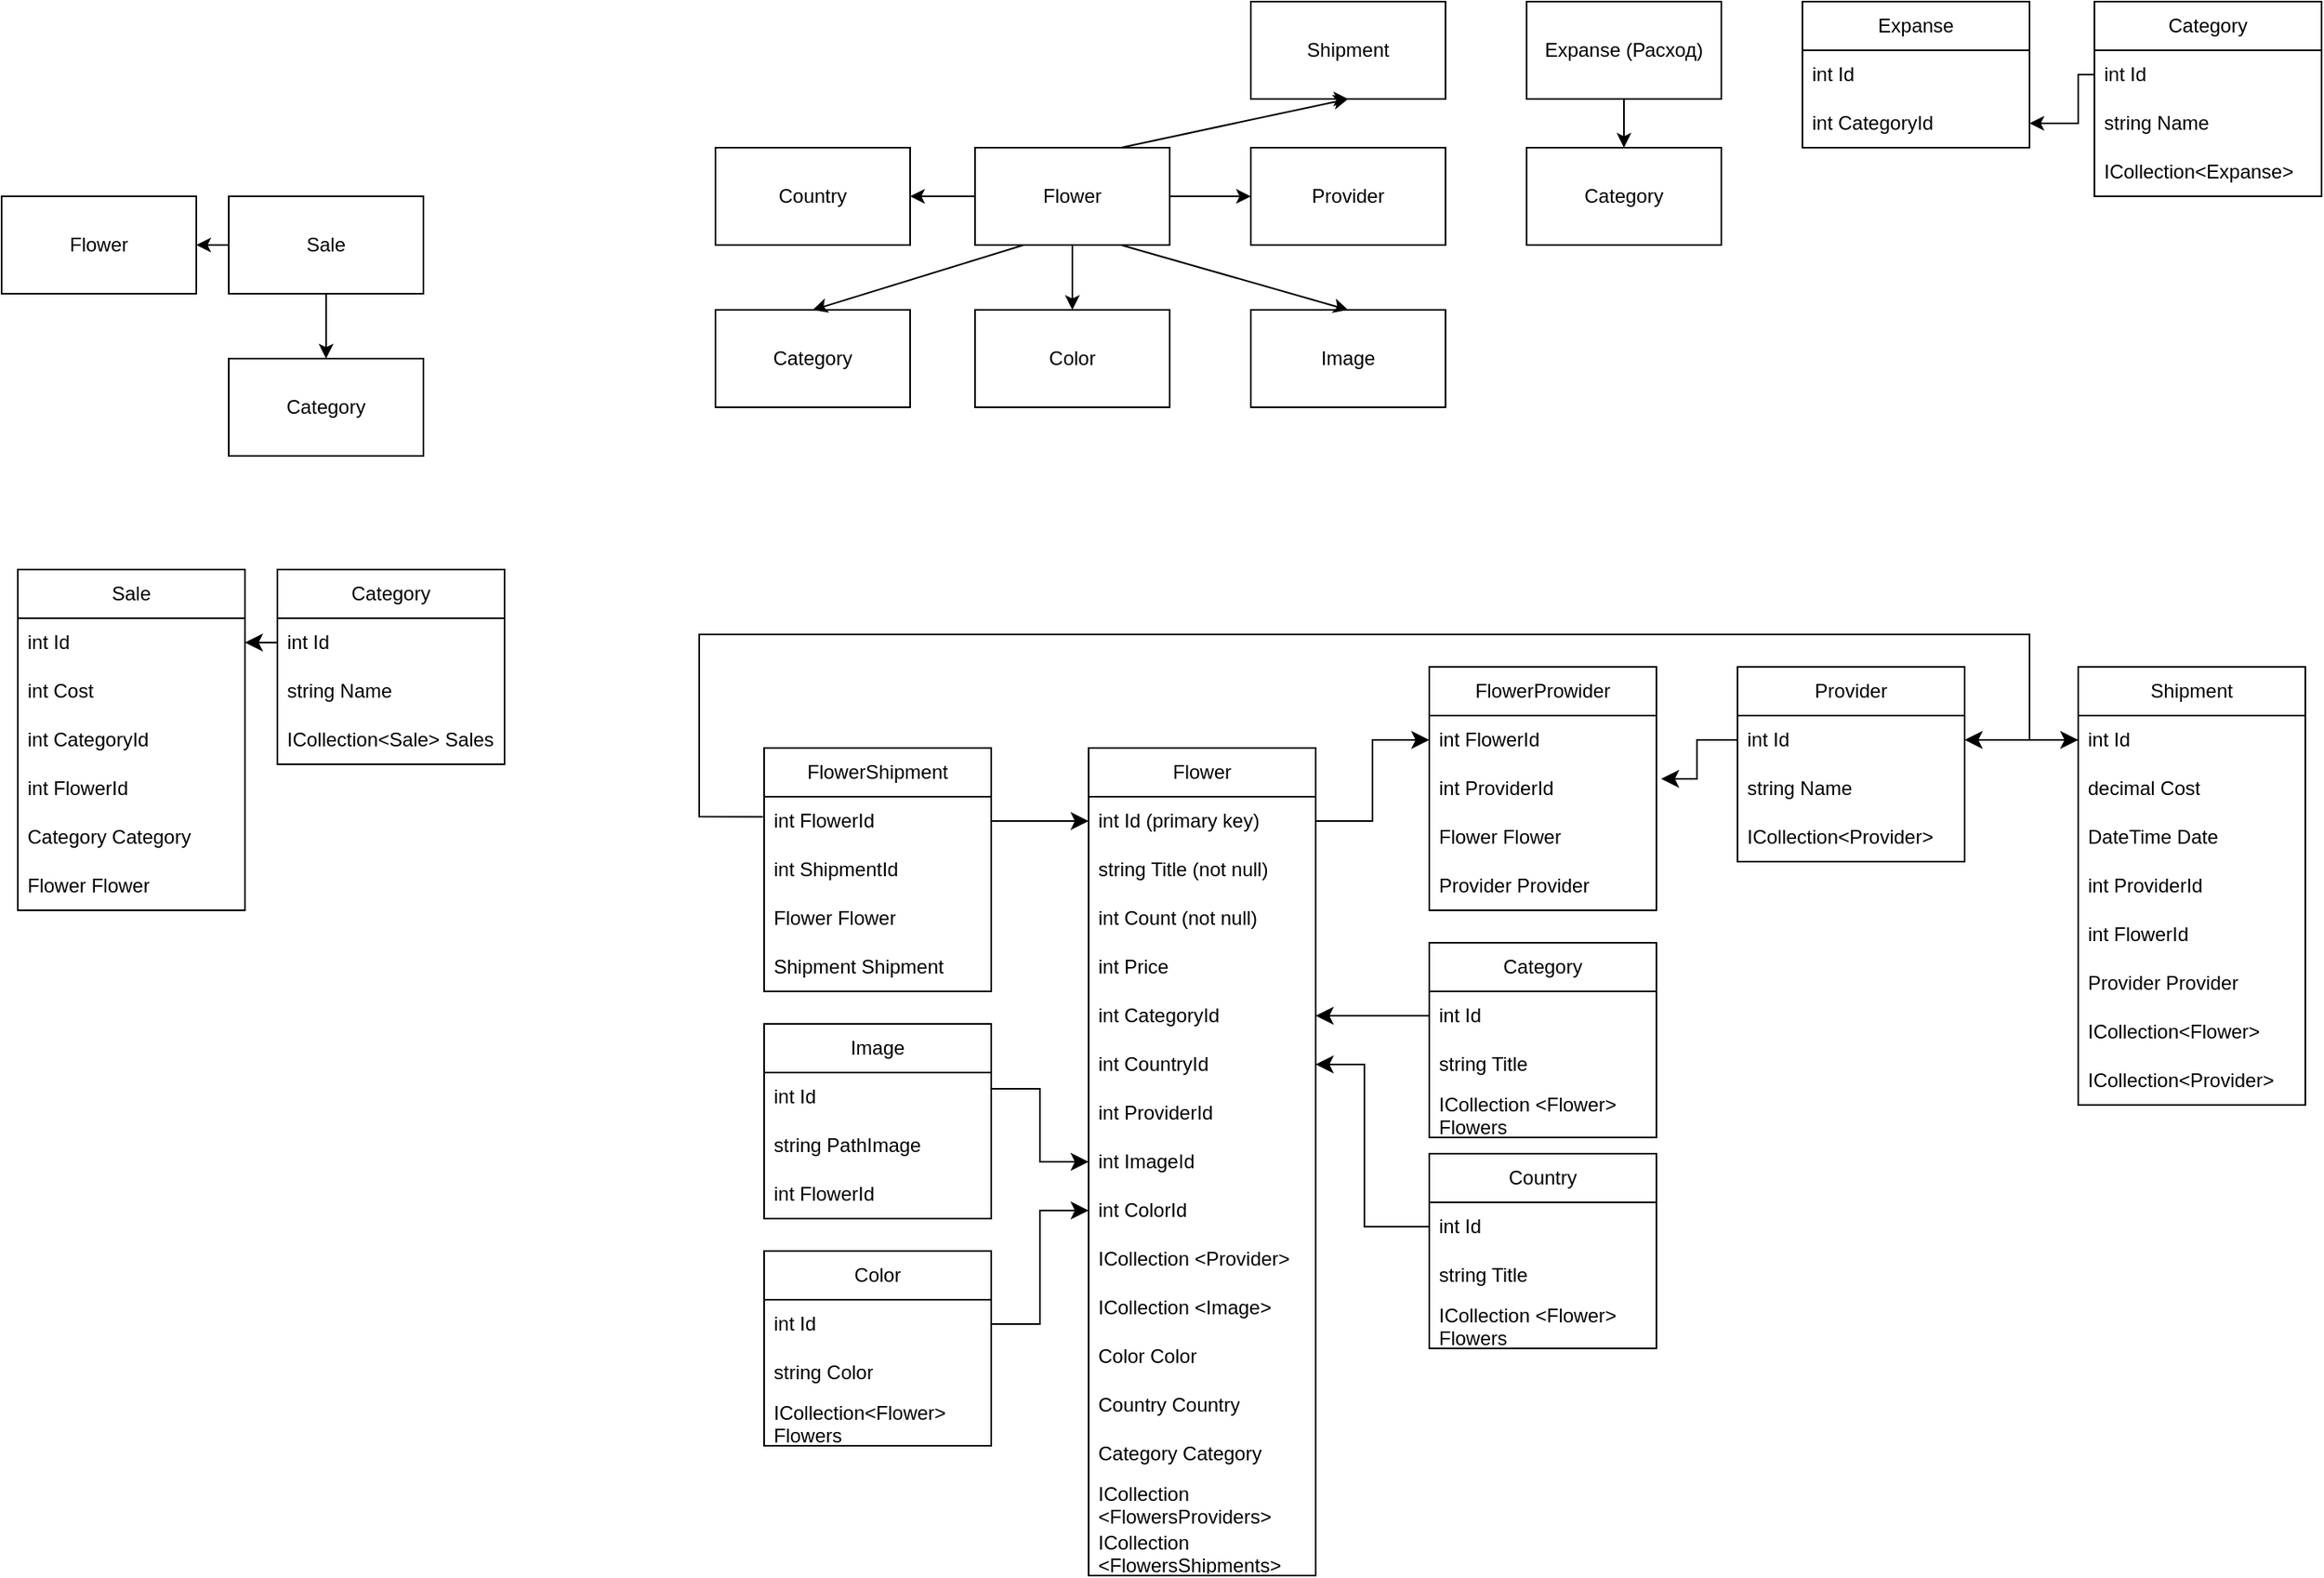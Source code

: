 <mxfile version="22.0.0" type="device">
  <diagram name="Страница — 1" id="RRKHZHdwDWDoAx0OKb5y">
    <mxGraphModel dx="3341" dy="2061" grid="1" gridSize="10" guides="1" tooltips="1" connect="1" arrows="1" fold="1" page="1" pageScale="1" pageWidth="827" pageHeight="1169" math="0" shadow="0">
      <root>
        <mxCell id="0" />
        <mxCell id="1" parent="0" />
        <mxCell id="i7epDrXuCTvLyrFS7Glc-1" value="Flower" style="rounded=0;whiteSpace=wrap;html=1;" parent="1" vertex="1">
          <mxGeometry x="-460" y="-130" width="120" height="60" as="geometry" />
        </mxCell>
        <mxCell id="i7epDrXuCTvLyrFS7Glc-2" value="Category" style="rounded=0;whiteSpace=wrap;html=1;" parent="1" vertex="1">
          <mxGeometry x="-620" y="-30" width="120" height="60" as="geometry" />
        </mxCell>
        <mxCell id="i7epDrXuCTvLyrFS7Glc-3" value="" style="endArrow=classic;html=1;rounded=0;exitX=0.25;exitY=1;exitDx=0;exitDy=0;entryX=0.5;entryY=0;entryDx=0;entryDy=0;" parent="1" source="i7epDrXuCTvLyrFS7Glc-1" target="i7epDrXuCTvLyrFS7Glc-2" edge="1">
          <mxGeometry width="50" height="50" relative="1" as="geometry">
            <mxPoint x="-100" y="70" as="sourcePoint" />
            <mxPoint x="-50" y="20" as="targetPoint" />
          </mxGeometry>
        </mxCell>
        <mxCell id="i7epDrXuCTvLyrFS7Glc-6" value="Provider" style="rounded=0;whiteSpace=wrap;html=1;" parent="1" vertex="1">
          <mxGeometry x="-290" y="-130" width="120" height="60" as="geometry" />
        </mxCell>
        <mxCell id="i7epDrXuCTvLyrFS7Glc-7" value="" style="endArrow=classic;html=1;rounded=0;entryX=0;entryY=0.5;entryDx=0;entryDy=0;" parent="1" source="i7epDrXuCTvLyrFS7Glc-1" target="i7epDrXuCTvLyrFS7Glc-6" edge="1">
          <mxGeometry width="50" height="50" relative="1" as="geometry">
            <mxPoint x="-100" y="-30" as="sourcePoint" />
            <mxPoint x="-50" y="-80" as="targetPoint" />
          </mxGeometry>
        </mxCell>
        <mxCell id="i7epDrXuCTvLyrFS7Glc-8" value="Country" style="rounded=0;whiteSpace=wrap;html=1;" parent="1" vertex="1">
          <mxGeometry x="-620" y="-130" width="120" height="60" as="geometry" />
        </mxCell>
        <mxCell id="i7epDrXuCTvLyrFS7Glc-9" value="" style="endArrow=classic;html=1;rounded=0;" parent="1" edge="1">
          <mxGeometry width="50" height="50" relative="1" as="geometry">
            <mxPoint x="-460" y="-100" as="sourcePoint" />
            <mxPoint x="-500" y="-100" as="targetPoint" />
          </mxGeometry>
        </mxCell>
        <mxCell id="i7epDrXuCTvLyrFS7Glc-11" value="Flower" style="swimlane;fontStyle=0;childLayout=stackLayout;horizontal=1;startSize=30;horizontalStack=0;resizeParent=1;resizeParentMax=0;resizeLast=0;collapsible=1;marginBottom=0;whiteSpace=wrap;html=1;" parent="1" vertex="1">
          <mxGeometry x="-390" y="240" width="140" height="510" as="geometry" />
        </mxCell>
        <mxCell id="i7epDrXuCTvLyrFS7Glc-12" value="int Id (primary key)" style="text;strokeColor=none;fillColor=none;align=left;verticalAlign=middle;spacingLeft=4;spacingRight=4;overflow=hidden;points=[[0,0.5],[1,0.5]];portConstraint=eastwest;rotatable=0;whiteSpace=wrap;html=1;" parent="i7epDrXuCTvLyrFS7Glc-11" vertex="1">
          <mxGeometry y="30" width="140" height="30" as="geometry" />
        </mxCell>
        <mxCell id="i7epDrXuCTvLyrFS7Glc-13" value="string Title (not null)" style="text;strokeColor=none;fillColor=none;align=left;verticalAlign=middle;spacingLeft=4;spacingRight=4;overflow=hidden;points=[[0,0.5],[1,0.5]];portConstraint=eastwest;rotatable=0;whiteSpace=wrap;html=1;" parent="i7epDrXuCTvLyrFS7Glc-11" vertex="1">
          <mxGeometry y="60" width="140" height="30" as="geometry" />
        </mxCell>
        <mxCell id="i7epDrXuCTvLyrFS7Glc-14" value="int Count (not null)" style="text;strokeColor=none;fillColor=none;align=left;verticalAlign=middle;spacingLeft=4;spacingRight=4;overflow=hidden;points=[[0,0.5],[1,0.5]];portConstraint=eastwest;rotatable=0;whiteSpace=wrap;html=1;" parent="i7epDrXuCTvLyrFS7Glc-11" vertex="1">
          <mxGeometry y="90" width="140" height="30" as="geometry" />
        </mxCell>
        <mxCell id="i7epDrXuCTvLyrFS7Glc-33" value="int Price" style="text;strokeColor=none;fillColor=none;align=left;verticalAlign=middle;spacingLeft=4;spacingRight=4;overflow=hidden;points=[[0,0.5],[1,0.5]];portConstraint=eastwest;rotatable=0;whiteSpace=wrap;html=1;" parent="i7epDrXuCTvLyrFS7Glc-11" vertex="1">
          <mxGeometry y="120" width="140" height="30" as="geometry" />
        </mxCell>
        <mxCell id="i7epDrXuCTvLyrFS7Glc-18" value="int CategoryId" style="text;strokeColor=none;fillColor=none;align=left;verticalAlign=middle;spacingLeft=4;spacingRight=4;overflow=hidden;points=[[0,0.5],[1,0.5]];portConstraint=eastwest;rotatable=0;whiteSpace=wrap;html=1;" parent="i7epDrXuCTvLyrFS7Glc-11" vertex="1">
          <mxGeometry y="150" width="140" height="30" as="geometry" />
        </mxCell>
        <mxCell id="i7epDrXuCTvLyrFS7Glc-19" value="int CountryId" style="text;strokeColor=none;fillColor=none;align=left;verticalAlign=middle;spacingLeft=4;spacingRight=4;overflow=hidden;points=[[0,0.5],[1,0.5]];portConstraint=eastwest;rotatable=0;whiteSpace=wrap;html=1;" parent="i7epDrXuCTvLyrFS7Glc-11" vertex="1">
          <mxGeometry y="180" width="140" height="30" as="geometry" />
        </mxCell>
        <mxCell id="i7epDrXuCTvLyrFS7Glc-20" value="int ProviderId" style="text;strokeColor=none;fillColor=none;align=left;verticalAlign=middle;spacingLeft=4;spacingRight=4;overflow=hidden;points=[[0,0.5],[1,0.5]];portConstraint=eastwest;rotatable=0;whiteSpace=wrap;html=1;" parent="i7epDrXuCTvLyrFS7Glc-11" vertex="1">
          <mxGeometry y="210" width="140" height="30" as="geometry" />
        </mxCell>
        <mxCell id="q-9UMzV_qBOtx53RfNdm-1" value="int ImageId" style="text;strokeColor=none;fillColor=none;align=left;verticalAlign=middle;spacingLeft=4;spacingRight=4;overflow=hidden;points=[[0,0.5],[1,0.5]];portConstraint=eastwest;rotatable=0;whiteSpace=wrap;html=1;" parent="i7epDrXuCTvLyrFS7Glc-11" vertex="1">
          <mxGeometry y="240" width="140" height="30" as="geometry" />
        </mxCell>
        <mxCell id="q-9UMzV_qBOtx53RfNdm-2" value="int ColorId" style="text;strokeColor=none;fillColor=none;align=left;verticalAlign=middle;spacingLeft=4;spacingRight=4;overflow=hidden;points=[[0,0.5],[1,0.5]];portConstraint=eastwest;rotatable=0;whiteSpace=wrap;html=1;" parent="i7epDrXuCTvLyrFS7Glc-11" vertex="1">
          <mxGeometry y="270" width="140" height="30" as="geometry" />
        </mxCell>
        <mxCell id="q-9UMzV_qBOtx53RfNdm-17" value="ICollection &amp;lt;Provider&amp;gt;" style="text;strokeColor=none;fillColor=none;align=left;verticalAlign=middle;spacingLeft=4;spacingRight=4;overflow=hidden;points=[[0,0.5],[1,0.5]];portConstraint=eastwest;rotatable=0;whiteSpace=wrap;html=1;" parent="i7epDrXuCTvLyrFS7Glc-11" vertex="1">
          <mxGeometry y="300" width="140" height="30" as="geometry" />
        </mxCell>
        <mxCell id="NUMYyo42xKjMVBj4n1Cr-29" value="ICollection &amp;lt;Image&amp;gt;" style="text;strokeColor=none;fillColor=none;align=left;verticalAlign=middle;spacingLeft=4;spacingRight=4;overflow=hidden;points=[[0,0.5],[1,0.5]];portConstraint=eastwest;rotatable=0;whiteSpace=wrap;html=1;" parent="i7epDrXuCTvLyrFS7Glc-11" vertex="1">
          <mxGeometry y="330" width="140" height="30" as="geometry" />
        </mxCell>
        <mxCell id="NUMYyo42xKjMVBj4n1Cr-30" value="Color Color" style="text;strokeColor=none;fillColor=none;align=left;verticalAlign=middle;spacingLeft=4;spacingRight=4;overflow=hidden;points=[[0,0.5],[1,0.5]];portConstraint=eastwest;rotatable=0;whiteSpace=wrap;html=1;" parent="i7epDrXuCTvLyrFS7Glc-11" vertex="1">
          <mxGeometry y="360" width="140" height="30" as="geometry" />
        </mxCell>
        <mxCell id="NUMYyo42xKjMVBj4n1Cr-31" value="Country Country" style="text;strokeColor=none;fillColor=none;align=left;verticalAlign=middle;spacingLeft=4;spacingRight=4;overflow=hidden;points=[[0,0.5],[1,0.5]];portConstraint=eastwest;rotatable=0;whiteSpace=wrap;html=1;" parent="i7epDrXuCTvLyrFS7Glc-11" vertex="1">
          <mxGeometry y="390" width="140" height="30" as="geometry" />
        </mxCell>
        <mxCell id="NUMYyo42xKjMVBj4n1Cr-32" value="Category Category" style="text;strokeColor=none;fillColor=none;align=left;verticalAlign=middle;spacingLeft=4;spacingRight=4;overflow=hidden;points=[[0,0.5],[1,0.5]];portConstraint=eastwest;rotatable=0;whiteSpace=wrap;html=1;" parent="i7epDrXuCTvLyrFS7Glc-11" vertex="1">
          <mxGeometry y="420" width="140" height="30" as="geometry" />
        </mxCell>
        <mxCell id="NUMYyo42xKjMVBj4n1Cr-33" value="ICollection &amp;lt;FlowersProviders&amp;gt;" style="text;strokeColor=none;fillColor=none;align=left;verticalAlign=middle;spacingLeft=4;spacingRight=4;overflow=hidden;points=[[0,0.5],[1,0.5]];portConstraint=eastwest;rotatable=0;whiteSpace=wrap;html=1;" parent="i7epDrXuCTvLyrFS7Glc-11" vertex="1">
          <mxGeometry y="450" width="140" height="30" as="geometry" />
        </mxCell>
        <mxCell id="NUMYyo42xKjMVBj4n1Cr-34" value="ICollection &amp;lt;FlowersShipments&amp;gt;" style="text;strokeColor=none;fillColor=none;align=left;verticalAlign=middle;spacingLeft=4;spacingRight=4;overflow=hidden;points=[[0,0.5],[1,0.5]];portConstraint=eastwest;rotatable=0;whiteSpace=wrap;html=1;" parent="i7epDrXuCTvLyrFS7Glc-11" vertex="1">
          <mxGeometry y="480" width="140" height="30" as="geometry" />
        </mxCell>
        <mxCell id="i7epDrXuCTvLyrFS7Glc-21" value="Country" style="swimlane;fontStyle=0;childLayout=stackLayout;horizontal=1;startSize=30;horizontalStack=0;resizeParent=1;resizeParentMax=0;resizeLast=0;collapsible=1;marginBottom=0;whiteSpace=wrap;html=1;" parent="1" vertex="1">
          <mxGeometry x="-180" y="490" width="140" height="120" as="geometry" />
        </mxCell>
        <mxCell id="i7epDrXuCTvLyrFS7Glc-22" value="int Id" style="text;strokeColor=none;fillColor=none;align=left;verticalAlign=middle;spacingLeft=4;spacingRight=4;overflow=hidden;points=[[0,0.5],[1,0.5]];portConstraint=eastwest;rotatable=0;whiteSpace=wrap;html=1;" parent="i7epDrXuCTvLyrFS7Glc-21" vertex="1">
          <mxGeometry y="30" width="140" height="30" as="geometry" />
        </mxCell>
        <mxCell id="i7epDrXuCTvLyrFS7Glc-23" value="string Title" style="text;strokeColor=none;fillColor=none;align=left;verticalAlign=middle;spacingLeft=4;spacingRight=4;overflow=hidden;points=[[0,0.5],[1,0.5]];portConstraint=eastwest;rotatable=0;whiteSpace=wrap;html=1;" parent="i7epDrXuCTvLyrFS7Glc-21" vertex="1">
          <mxGeometry y="60" width="140" height="30" as="geometry" />
        </mxCell>
        <mxCell id="q-9UMzV_qBOtx53RfNdm-16" value="ICollection &amp;lt;Flower&amp;gt; Flowers" style="text;strokeColor=none;fillColor=none;align=left;verticalAlign=middle;spacingLeft=4;spacingRight=4;overflow=hidden;points=[[0,0.5],[1,0.5]];portConstraint=eastwest;rotatable=0;whiteSpace=wrap;html=1;" parent="i7epDrXuCTvLyrFS7Glc-21" vertex="1">
          <mxGeometry y="90" width="140" height="30" as="geometry" />
        </mxCell>
        <mxCell id="i7epDrXuCTvLyrFS7Glc-25" value="Category" style="swimlane;fontStyle=0;childLayout=stackLayout;horizontal=1;startSize=30;horizontalStack=0;resizeParent=1;resizeParentMax=0;resizeLast=0;collapsible=1;marginBottom=0;whiteSpace=wrap;html=1;" parent="1" vertex="1">
          <mxGeometry x="-180" y="360" width="140" height="120" as="geometry" />
        </mxCell>
        <mxCell id="i7epDrXuCTvLyrFS7Glc-26" value="int Id" style="text;strokeColor=none;fillColor=none;align=left;verticalAlign=middle;spacingLeft=4;spacingRight=4;overflow=hidden;points=[[0,0.5],[1,0.5]];portConstraint=eastwest;rotatable=0;whiteSpace=wrap;html=1;" parent="i7epDrXuCTvLyrFS7Glc-25" vertex="1">
          <mxGeometry y="30" width="140" height="30" as="geometry" />
        </mxCell>
        <mxCell id="i7epDrXuCTvLyrFS7Glc-27" value="string Title" style="text;strokeColor=none;fillColor=none;align=left;verticalAlign=middle;spacingLeft=4;spacingRight=4;overflow=hidden;points=[[0,0.5],[1,0.5]];portConstraint=eastwest;rotatable=0;whiteSpace=wrap;html=1;" parent="i7epDrXuCTvLyrFS7Glc-25" vertex="1">
          <mxGeometry y="60" width="140" height="30" as="geometry" />
        </mxCell>
        <mxCell id="q-9UMzV_qBOtx53RfNdm-14" value="ICollection &amp;lt;Flower&amp;gt; Flowers" style="text;strokeColor=none;fillColor=none;align=left;verticalAlign=middle;spacingLeft=4;spacingRight=4;overflow=hidden;points=[[0,0.5],[1,0.5]];portConstraint=eastwest;rotatable=0;whiteSpace=wrap;html=1;" parent="i7epDrXuCTvLyrFS7Glc-25" vertex="1">
          <mxGeometry y="90" width="140" height="30" as="geometry" />
        </mxCell>
        <mxCell id="i7epDrXuCTvLyrFS7Glc-29" value="Provider" style="swimlane;fontStyle=0;childLayout=stackLayout;horizontal=1;startSize=30;horizontalStack=0;resizeParent=1;resizeParentMax=0;resizeLast=0;collapsible=1;marginBottom=0;whiteSpace=wrap;html=1;" parent="1" vertex="1">
          <mxGeometry x="10" y="190" width="140" height="120" as="geometry" />
        </mxCell>
        <mxCell id="i7epDrXuCTvLyrFS7Glc-30" value="int Id" style="text;strokeColor=none;fillColor=none;align=left;verticalAlign=middle;spacingLeft=4;spacingRight=4;overflow=hidden;points=[[0,0.5],[1,0.5]];portConstraint=eastwest;rotatable=0;whiteSpace=wrap;html=1;" parent="i7epDrXuCTvLyrFS7Glc-29" vertex="1">
          <mxGeometry y="30" width="140" height="30" as="geometry" />
        </mxCell>
        <mxCell id="i7epDrXuCTvLyrFS7Glc-31" value="string Name" style="text;strokeColor=none;fillColor=none;align=left;verticalAlign=middle;spacingLeft=4;spacingRight=4;overflow=hidden;points=[[0,0.5],[1,0.5]];portConstraint=eastwest;rotatable=0;whiteSpace=wrap;html=1;" parent="i7epDrXuCTvLyrFS7Glc-29" vertex="1">
          <mxGeometry y="60" width="140" height="30" as="geometry" />
        </mxCell>
        <mxCell id="q-9UMzV_qBOtx53RfNdm-18" value="ICollection&amp;lt;Provider&amp;gt;" style="text;strokeColor=none;fillColor=none;align=left;verticalAlign=middle;spacingLeft=4;spacingRight=4;overflow=hidden;points=[[0,0.5],[1,0.5]];portConstraint=eastwest;rotatable=0;whiteSpace=wrap;html=1;" parent="i7epDrXuCTvLyrFS7Glc-29" vertex="1">
          <mxGeometry y="90" width="140" height="30" as="geometry" />
        </mxCell>
        <mxCell id="i7epDrXuCTvLyrFS7Glc-34" value="Color" style="rounded=0;whiteSpace=wrap;html=1;" parent="1" vertex="1">
          <mxGeometry x="-460" y="-30" width="120" height="60" as="geometry" />
        </mxCell>
        <mxCell id="i7epDrXuCTvLyrFS7Glc-35" value="" style="endArrow=classic;html=1;rounded=0;exitX=0.5;exitY=1;exitDx=0;exitDy=0;entryX=0.5;entryY=0;entryDx=0;entryDy=0;" parent="1" source="i7epDrXuCTvLyrFS7Glc-1" target="i7epDrXuCTvLyrFS7Glc-34" edge="1">
          <mxGeometry width="50" height="50" relative="1" as="geometry">
            <mxPoint x="-300" y="60" as="sourcePoint" />
            <mxPoint x="-250" y="10" as="targetPoint" />
          </mxGeometry>
        </mxCell>
        <mxCell id="i7epDrXuCTvLyrFS7Glc-37" value="Color" style="swimlane;fontStyle=0;childLayout=stackLayout;horizontal=1;startSize=30;horizontalStack=0;resizeParent=1;resizeParentMax=0;resizeLast=0;collapsible=1;marginBottom=0;whiteSpace=wrap;html=1;" parent="1" vertex="1">
          <mxGeometry x="-590" y="550" width="140" height="120" as="geometry" />
        </mxCell>
        <mxCell id="i7epDrXuCTvLyrFS7Glc-38" value="int Id" style="text;strokeColor=none;fillColor=none;align=left;verticalAlign=middle;spacingLeft=4;spacingRight=4;overflow=hidden;points=[[0,0.5],[1,0.5]];portConstraint=eastwest;rotatable=0;whiteSpace=wrap;html=1;" parent="i7epDrXuCTvLyrFS7Glc-37" vertex="1">
          <mxGeometry y="30" width="140" height="30" as="geometry" />
        </mxCell>
        <mxCell id="i7epDrXuCTvLyrFS7Glc-39" value="string Color" style="text;strokeColor=none;fillColor=none;align=left;verticalAlign=middle;spacingLeft=4;spacingRight=4;overflow=hidden;points=[[0,0.5],[1,0.5]];portConstraint=eastwest;rotatable=0;whiteSpace=wrap;html=1;" parent="i7epDrXuCTvLyrFS7Glc-37" vertex="1">
          <mxGeometry y="60" width="140" height="30" as="geometry" />
        </mxCell>
        <mxCell id="q-9UMzV_qBOtx53RfNdm-15" value="ICollection&amp;lt;Flower&amp;gt; Flowers" style="text;strokeColor=none;fillColor=none;align=left;verticalAlign=middle;spacingLeft=4;spacingRight=4;overflow=hidden;points=[[0,0.5],[1,0.5]];portConstraint=eastwest;rotatable=0;whiteSpace=wrap;html=1;" parent="i7epDrXuCTvLyrFS7Glc-37" vertex="1">
          <mxGeometry y="90" width="140" height="30" as="geometry" />
        </mxCell>
        <mxCell id="pXr4IybgBaP4KrIgOnE8-1" value="Image" style="swimlane;fontStyle=0;childLayout=stackLayout;horizontal=1;startSize=30;horizontalStack=0;resizeParent=1;resizeParentMax=0;resizeLast=0;collapsible=1;marginBottom=0;whiteSpace=wrap;html=1;" parent="1" vertex="1">
          <mxGeometry x="-590" y="410" width="140" height="120" as="geometry" />
        </mxCell>
        <mxCell id="pXr4IybgBaP4KrIgOnE8-2" value="int Id" style="text;strokeColor=none;fillColor=none;align=left;verticalAlign=middle;spacingLeft=4;spacingRight=4;overflow=hidden;points=[[0,0.5],[1,0.5]];portConstraint=eastwest;rotatable=0;whiteSpace=wrap;html=1;" parent="pXr4IybgBaP4KrIgOnE8-1" vertex="1">
          <mxGeometry y="30" width="140" height="30" as="geometry" />
        </mxCell>
        <mxCell id="pXr4IybgBaP4KrIgOnE8-3" value="string PathImage" style="text;strokeColor=none;fillColor=none;align=left;verticalAlign=middle;spacingLeft=4;spacingRight=4;overflow=hidden;points=[[0,0.5],[1,0.5]];portConstraint=eastwest;rotatable=0;whiteSpace=wrap;html=1;" parent="pXr4IybgBaP4KrIgOnE8-1" vertex="1">
          <mxGeometry y="60" width="140" height="30" as="geometry" />
        </mxCell>
        <mxCell id="TjhxIcm7Sk90a4a9ddxw-1" value="int FlowerId" style="text;strokeColor=none;fillColor=none;align=left;verticalAlign=middle;spacingLeft=4;spacingRight=4;overflow=hidden;points=[[0,0.5],[1,0.5]];portConstraint=eastwest;rotatable=0;whiteSpace=wrap;html=1;" parent="pXr4IybgBaP4KrIgOnE8-1" vertex="1">
          <mxGeometry y="90" width="140" height="30" as="geometry" />
        </mxCell>
        <mxCell id="pXr4IybgBaP4KrIgOnE8-5" value="Image" style="rounded=0;whiteSpace=wrap;html=1;" parent="1" vertex="1">
          <mxGeometry x="-290" y="-30" width="120" height="60" as="geometry" />
        </mxCell>
        <mxCell id="pXr4IybgBaP4KrIgOnE8-6" value="" style="endArrow=classic;html=1;rounded=0;exitX=0.75;exitY=1;exitDx=0;exitDy=0;entryX=0.5;entryY=0;entryDx=0;entryDy=0;" parent="1" source="i7epDrXuCTvLyrFS7Glc-1" target="pXr4IybgBaP4KrIgOnE8-5" edge="1">
          <mxGeometry width="50" height="50" relative="1" as="geometry">
            <mxPoint x="-290" y="190" as="sourcePoint" />
            <mxPoint x="-240" y="140" as="targetPoint" />
          </mxGeometry>
        </mxCell>
        <mxCell id="q-9UMzV_qBOtx53RfNdm-3" value="Shipment" style="rounded=0;whiteSpace=wrap;html=1;" parent="1" vertex="1">
          <mxGeometry x="-290" y="-220" width="120" height="60" as="geometry" />
        </mxCell>
        <mxCell id="q-9UMzV_qBOtx53RfNdm-4" value="" style="endArrow=classic;html=1;rounded=0;exitX=0.75;exitY=0;exitDx=0;exitDy=0;entryX=0.5;entryY=1;entryDx=0;entryDy=0;" parent="1" source="i7epDrXuCTvLyrFS7Glc-1" target="q-9UMzV_qBOtx53RfNdm-3" edge="1">
          <mxGeometry width="50" height="50" relative="1" as="geometry">
            <mxPoint x="-290" y="70" as="sourcePoint" />
            <mxPoint x="-240" y="20" as="targetPoint" />
          </mxGeometry>
        </mxCell>
        <mxCell id="q-9UMzV_qBOtx53RfNdm-5" style="edgeStyle=orthogonalEdgeStyle;rounded=0;orthogonalLoop=1;jettySize=auto;html=1;exitX=0.25;exitY=1;exitDx=0;exitDy=0;entryX=0.5;entryY=1;entryDx=0;entryDy=0;" parent="1" source="q-9UMzV_qBOtx53RfNdm-3" target="q-9UMzV_qBOtx53RfNdm-3" edge="1">
          <mxGeometry relative="1" as="geometry" />
        </mxCell>
        <mxCell id="q-9UMzV_qBOtx53RfNdm-6" value="Shipment" style="swimlane;fontStyle=0;childLayout=stackLayout;horizontal=1;startSize=30;horizontalStack=0;resizeParent=1;resizeParentMax=0;resizeLast=0;collapsible=1;marginBottom=0;whiteSpace=wrap;html=1;" parent="1" vertex="1">
          <mxGeometry x="220" y="190" width="140" height="270" as="geometry" />
        </mxCell>
        <mxCell id="q-9UMzV_qBOtx53RfNdm-7" value="int Id" style="text;strokeColor=none;fillColor=none;align=left;verticalAlign=middle;spacingLeft=4;spacingRight=4;overflow=hidden;points=[[0,0.5],[1,0.5]];portConstraint=eastwest;rotatable=0;whiteSpace=wrap;html=1;" parent="q-9UMzV_qBOtx53RfNdm-6" vertex="1">
          <mxGeometry y="30" width="140" height="30" as="geometry" />
        </mxCell>
        <mxCell id="q-9UMzV_qBOtx53RfNdm-8" value="decimal Cost" style="text;strokeColor=none;fillColor=none;align=left;verticalAlign=middle;spacingLeft=4;spacingRight=4;overflow=hidden;points=[[0,0.5],[1,0.5]];portConstraint=eastwest;rotatable=0;whiteSpace=wrap;html=1;" parent="q-9UMzV_qBOtx53RfNdm-6" vertex="1">
          <mxGeometry y="60" width="140" height="30" as="geometry" />
        </mxCell>
        <mxCell id="q-9UMzV_qBOtx53RfNdm-9" value="DateTime Date" style="text;strokeColor=none;fillColor=none;align=left;verticalAlign=middle;spacingLeft=4;spacingRight=4;overflow=hidden;points=[[0,0.5],[1,0.5]];portConstraint=eastwest;rotatable=0;whiteSpace=wrap;html=1;" parent="q-9UMzV_qBOtx53RfNdm-6" vertex="1">
          <mxGeometry y="90" width="140" height="30" as="geometry" />
        </mxCell>
        <mxCell id="q-9UMzV_qBOtx53RfNdm-10" value="int ProviderId" style="text;strokeColor=none;fillColor=none;align=left;verticalAlign=middle;spacingLeft=4;spacingRight=4;overflow=hidden;points=[[0,0.5],[1,0.5]];portConstraint=eastwest;rotatable=0;whiteSpace=wrap;html=1;" parent="q-9UMzV_qBOtx53RfNdm-6" vertex="1">
          <mxGeometry y="120" width="140" height="30" as="geometry" />
        </mxCell>
        <mxCell id="q-9UMzV_qBOtx53RfNdm-11" value="int FlowerId" style="text;strokeColor=none;fillColor=none;align=left;verticalAlign=middle;spacingLeft=4;spacingRight=4;overflow=hidden;points=[[0,0.5],[1,0.5]];portConstraint=eastwest;rotatable=0;whiteSpace=wrap;html=1;" parent="q-9UMzV_qBOtx53RfNdm-6" vertex="1">
          <mxGeometry y="150" width="140" height="30" as="geometry" />
        </mxCell>
        <mxCell id="q-9UMzV_qBOtx53RfNdm-13" value="Provider Provider" style="text;strokeColor=none;fillColor=none;align=left;verticalAlign=middle;spacingLeft=4;spacingRight=4;overflow=hidden;points=[[0,0.5],[1,0.5]];portConstraint=eastwest;rotatable=0;whiteSpace=wrap;html=1;" parent="q-9UMzV_qBOtx53RfNdm-6" vertex="1">
          <mxGeometry y="180" width="140" height="30" as="geometry" />
        </mxCell>
        <mxCell id="NUMYyo42xKjMVBj4n1Cr-27" value="ICollection&amp;lt;Flower&amp;gt;" style="text;strokeColor=none;fillColor=none;align=left;verticalAlign=middle;spacingLeft=4;spacingRight=4;overflow=hidden;points=[[0,0.5],[1,0.5]];portConstraint=eastwest;rotatable=0;whiteSpace=wrap;html=1;" parent="q-9UMzV_qBOtx53RfNdm-6" vertex="1">
          <mxGeometry y="210" width="140" height="30" as="geometry" />
        </mxCell>
        <mxCell id="NUMYyo42xKjMVBj4n1Cr-28" value="ICollection&amp;lt;Provider&amp;gt;" style="text;strokeColor=none;fillColor=none;align=left;verticalAlign=middle;spacingLeft=4;spacingRight=4;overflow=hidden;points=[[0,0.5],[1,0.5]];portConstraint=eastwest;rotatable=0;whiteSpace=wrap;html=1;" parent="q-9UMzV_qBOtx53RfNdm-6" vertex="1">
          <mxGeometry y="240" width="140" height="30" as="geometry" />
        </mxCell>
        <mxCell id="TiCzjtozZsczlrhoN-fC-1" value="" style="endArrow=classic;html=1;rounded=0;fontSize=12;startSize=8;endSize=8;exitX=0;exitY=0.5;exitDx=0;exitDy=0;entryX=1;entryY=0.5;entryDx=0;entryDy=0;edgeStyle=orthogonalEdgeStyle;" parent="1" source="i7epDrXuCTvLyrFS7Glc-26" target="i7epDrXuCTvLyrFS7Glc-18" edge="1">
          <mxGeometry width="50" height="50" relative="1" as="geometry">
            <mxPoint x="220" y="470" as="sourcePoint" />
            <mxPoint x="270" y="420" as="targetPoint" />
          </mxGeometry>
        </mxCell>
        <mxCell id="TiCzjtozZsczlrhoN-fC-12" value="" style="endArrow=classic;html=1;rounded=0;fontSize=12;startSize=8;endSize=8;entryX=0;entryY=0.5;entryDx=0;entryDy=0;edgeStyle=orthogonalEdgeStyle;" parent="1" target="q-9UMzV_qBOtx53RfNdm-1" edge="1">
          <mxGeometry width="50" height="50" relative="1" as="geometry">
            <mxPoint x="-450" y="480" as="sourcePoint" />
            <mxPoint x="270" y="420" as="targetPoint" />
            <Array as="points">
              <mxPoint x="-450" y="450" />
              <mxPoint x="-420" y="450" />
              <mxPoint x="-420" y="495" />
            </Array>
          </mxGeometry>
        </mxCell>
        <mxCell id="TjhxIcm7Sk90a4a9ddxw-3" value="FlowerProwider" style="swimlane;fontStyle=0;childLayout=stackLayout;horizontal=1;startSize=30;horizontalStack=0;resizeParent=1;resizeParentMax=0;resizeLast=0;collapsible=1;marginBottom=0;whiteSpace=wrap;html=1;" parent="1" vertex="1">
          <mxGeometry x="-180" y="190" width="140" height="150" as="geometry" />
        </mxCell>
        <mxCell id="TjhxIcm7Sk90a4a9ddxw-4" value="int FlowerId" style="text;strokeColor=none;fillColor=none;align=left;verticalAlign=middle;spacingLeft=4;spacingRight=4;overflow=hidden;points=[[0,0.5],[1,0.5]];portConstraint=eastwest;rotatable=0;whiteSpace=wrap;html=1;" parent="TjhxIcm7Sk90a4a9ddxw-3" vertex="1">
          <mxGeometry y="30" width="140" height="30" as="geometry" />
        </mxCell>
        <mxCell id="TjhxIcm7Sk90a4a9ddxw-5" value="int ProviderId" style="text;strokeColor=none;fillColor=none;align=left;verticalAlign=middle;spacingLeft=4;spacingRight=4;overflow=hidden;points=[[0,0.5],[1,0.5]];portConstraint=eastwest;rotatable=0;whiteSpace=wrap;html=1;" parent="TjhxIcm7Sk90a4a9ddxw-3" vertex="1">
          <mxGeometry y="60" width="140" height="30" as="geometry" />
        </mxCell>
        <mxCell id="TjhxIcm7Sk90a4a9ddxw-6" value="Flower Flower" style="text;strokeColor=none;fillColor=none;align=left;verticalAlign=middle;spacingLeft=4;spacingRight=4;overflow=hidden;points=[[0,0.5],[1,0.5]];portConstraint=eastwest;rotatable=0;whiteSpace=wrap;html=1;" parent="TjhxIcm7Sk90a4a9ddxw-3" vertex="1">
          <mxGeometry y="90" width="140" height="30" as="geometry" />
        </mxCell>
        <mxCell id="TjhxIcm7Sk90a4a9ddxw-8" value="Provider Provider" style="text;strokeColor=none;fillColor=none;align=left;verticalAlign=middle;spacingLeft=4;spacingRight=4;overflow=hidden;points=[[0,0.5],[1,0.5]];portConstraint=eastwest;rotatable=0;whiteSpace=wrap;html=1;" parent="TjhxIcm7Sk90a4a9ddxw-3" vertex="1">
          <mxGeometry y="120" width="140" height="30" as="geometry" />
        </mxCell>
        <mxCell id="TjhxIcm7Sk90a4a9ddxw-7" value="" style="endArrow=classic;html=1;rounded=0;fontSize=12;startSize=8;endSize=8;exitX=0;exitY=0.5;exitDx=0;exitDy=0;entryX=1;entryY=0.5;entryDx=0;entryDy=0;edgeStyle=orthogonalEdgeStyle;" parent="1" source="i7epDrXuCTvLyrFS7Glc-22" target="i7epDrXuCTvLyrFS7Glc-19" edge="1">
          <mxGeometry width="50" height="50" relative="1" as="geometry">
            <mxPoint x="-50" y="590" as="sourcePoint" />
            <mxPoint y="540" as="targetPoint" />
            <Array as="points">
              <mxPoint x="-220" y="535" />
              <mxPoint x="-220" y="435" />
            </Array>
          </mxGeometry>
        </mxCell>
        <mxCell id="TjhxIcm7Sk90a4a9ddxw-9" value="" style="endArrow=classic;html=1;rounded=0;fontSize=12;startSize=8;endSize=8;exitX=0;exitY=0.5;exitDx=0;exitDy=0;entryX=1.021;entryY=0.3;entryDx=0;entryDy=0;entryPerimeter=0;edgeStyle=orthogonalEdgeStyle;" parent="1" source="i7epDrXuCTvLyrFS7Glc-30" target="TjhxIcm7Sk90a4a9ddxw-5" edge="1">
          <mxGeometry width="50" height="50" relative="1" as="geometry">
            <mxPoint x="-180" y="470" as="sourcePoint" />
            <mxPoint x="-130" y="420" as="targetPoint" />
          </mxGeometry>
        </mxCell>
        <mxCell id="TjhxIcm7Sk90a4a9ddxw-10" value="" style="endArrow=classic;html=1;rounded=0;fontSize=12;startSize=8;endSize=8;exitX=1;exitY=0.5;exitDx=0;exitDy=0;entryX=0;entryY=0.5;entryDx=0;entryDy=0;edgeStyle=orthogonalEdgeStyle;" parent="1" source="i7epDrXuCTvLyrFS7Glc-12" target="TjhxIcm7Sk90a4a9ddxw-4" edge="1">
          <mxGeometry width="50" height="50" relative="1" as="geometry">
            <mxPoint x="-180" y="470" as="sourcePoint" />
            <mxPoint x="-130" y="420" as="targetPoint" />
          </mxGeometry>
        </mxCell>
        <mxCell id="NUMYyo42xKjMVBj4n1Cr-1" value="" style="endArrow=classic;html=1;rounded=0;fontSize=12;startSize=8;endSize=8;curved=1;exitX=0;exitY=0.5;exitDx=0;exitDy=0;entryX=1;entryY=0.5;entryDx=0;entryDy=0;" parent="1" source="q-9UMzV_qBOtx53RfNdm-7" target="i7epDrXuCTvLyrFS7Glc-30" edge="1">
          <mxGeometry width="50" height="50" relative="1" as="geometry">
            <mxPoint x="140" y="490" as="sourcePoint" />
            <mxPoint x="190" y="440" as="targetPoint" />
          </mxGeometry>
        </mxCell>
        <mxCell id="NUMYyo42xKjMVBj4n1Cr-8" value="FlowerShipment" style="swimlane;fontStyle=0;childLayout=stackLayout;horizontal=1;startSize=30;horizontalStack=0;resizeParent=1;resizeParentMax=0;resizeLast=0;collapsible=1;marginBottom=0;whiteSpace=wrap;html=1;" parent="1" vertex="1">
          <mxGeometry x="-590" y="240" width="140" height="150" as="geometry" />
        </mxCell>
        <mxCell id="NUMYyo42xKjMVBj4n1Cr-9" value="int FlowerId" style="text;strokeColor=none;fillColor=none;align=left;verticalAlign=middle;spacingLeft=4;spacingRight=4;overflow=hidden;points=[[0,0.5],[1,0.5]];portConstraint=eastwest;rotatable=0;whiteSpace=wrap;html=1;" parent="NUMYyo42xKjMVBj4n1Cr-8" vertex="1">
          <mxGeometry y="30" width="140" height="30" as="geometry" />
        </mxCell>
        <mxCell id="NUMYyo42xKjMVBj4n1Cr-10" value="int ShipmentId" style="text;strokeColor=none;fillColor=none;align=left;verticalAlign=middle;spacingLeft=4;spacingRight=4;overflow=hidden;points=[[0,0.5],[1,0.5]];portConstraint=eastwest;rotatable=0;whiteSpace=wrap;html=1;" parent="NUMYyo42xKjMVBj4n1Cr-8" vertex="1">
          <mxGeometry y="60" width="140" height="30" as="geometry" />
        </mxCell>
        <mxCell id="NUMYyo42xKjMVBj4n1Cr-11" value="Flower Flower" style="text;strokeColor=none;fillColor=none;align=left;verticalAlign=middle;spacingLeft=4;spacingRight=4;overflow=hidden;points=[[0,0.5],[1,0.5]];portConstraint=eastwest;rotatable=0;whiteSpace=wrap;html=1;" parent="NUMYyo42xKjMVBj4n1Cr-8" vertex="1">
          <mxGeometry y="90" width="140" height="30" as="geometry" />
        </mxCell>
        <mxCell id="NUMYyo42xKjMVBj4n1Cr-12" value="Shipment Shipment" style="text;strokeColor=none;fillColor=none;align=left;verticalAlign=middle;spacingLeft=4;spacingRight=4;overflow=hidden;points=[[0,0.5],[1,0.5]];portConstraint=eastwest;rotatable=0;whiteSpace=wrap;html=1;" parent="NUMYyo42xKjMVBj4n1Cr-8" vertex="1">
          <mxGeometry y="120" width="140" height="30" as="geometry" />
        </mxCell>
        <mxCell id="NUMYyo42xKjMVBj4n1Cr-13" value="" style="endArrow=classic;html=1;rounded=0;fontSize=12;startSize=8;endSize=8;curved=1;exitX=1;exitY=0.5;exitDx=0;exitDy=0;entryX=0;entryY=0.5;entryDx=0;entryDy=0;" parent="1" source="NUMYyo42xKjMVBj4n1Cr-9" target="i7epDrXuCTvLyrFS7Glc-12" edge="1">
          <mxGeometry width="50" height="50" relative="1" as="geometry">
            <mxPoint x="-120" y="390" as="sourcePoint" />
            <mxPoint x="-70" y="340" as="targetPoint" />
          </mxGeometry>
        </mxCell>
        <mxCell id="NUMYyo42xKjMVBj4n1Cr-14" value="" style="endArrow=classic;html=1;rounded=0;fontSize=12;startSize=8;endSize=8;exitX=-0.005;exitY=0.411;exitDx=0;exitDy=0;edgeStyle=orthogonalEdgeStyle;entryX=0;entryY=0.5;entryDx=0;entryDy=0;exitPerimeter=0;" parent="1" source="NUMYyo42xKjMVBj4n1Cr-9" target="q-9UMzV_qBOtx53RfNdm-7" edge="1">
          <mxGeometry width="50" height="50" relative="1" as="geometry">
            <mxPoint x="-620" y="319" as="sourcePoint" />
            <mxPoint x="190" y="239" as="targetPoint" />
            <Array as="points">
              <mxPoint x="-630" y="282" />
              <mxPoint x="-630" y="170" />
              <mxPoint x="190" y="170" />
              <mxPoint x="190" y="235" />
            </Array>
          </mxGeometry>
        </mxCell>
        <mxCell id="NUMYyo42xKjMVBj4n1Cr-15" value="" style="endArrow=classic;html=1;rounded=0;fontSize=12;startSize=8;endSize=8;exitX=1;exitY=0.5;exitDx=0;exitDy=0;entryX=0;entryY=0.5;entryDx=0;entryDy=0;edgeStyle=orthogonalEdgeStyle;" parent="1" source="i7epDrXuCTvLyrFS7Glc-38" target="q-9UMzV_qBOtx53RfNdm-2" edge="1">
          <mxGeometry width="50" height="50" relative="1" as="geometry">
            <mxPoint x="-240" y="530" as="sourcePoint" />
            <mxPoint x="-190" y="480" as="targetPoint" />
          </mxGeometry>
        </mxCell>
        <mxCell id="NUMYyo42xKjMVBj4n1Cr-16" value="Expanse (Расход)" style="rounded=0;whiteSpace=wrap;html=1;" parent="1" vertex="1">
          <mxGeometry x="-120" y="-220" width="120" height="60" as="geometry" />
        </mxCell>
        <mxCell id="NUMYyo42xKjMVBj4n1Cr-17" value="Category" style="rounded=0;whiteSpace=wrap;html=1;" parent="1" vertex="1">
          <mxGeometry x="-120" y="-130" width="120" height="60" as="geometry" />
        </mxCell>
        <mxCell id="NUMYyo42xKjMVBj4n1Cr-18" value="" style="endArrow=classic;html=1;rounded=0;exitX=0.5;exitY=1;exitDx=0;exitDy=0;entryX=0.5;entryY=0;entryDx=0;entryDy=0;" parent="1" source="NUMYyo42xKjMVBj4n1Cr-16" target="NUMYyo42xKjMVBj4n1Cr-17" edge="1">
          <mxGeometry width="50" height="50" relative="1" as="geometry">
            <mxPoint x="210" y="50" as="sourcePoint" />
            <mxPoint x="260" as="targetPoint" />
          </mxGeometry>
        </mxCell>
        <mxCell id="NUMYyo42xKjMVBj4n1Cr-19" value="Expanse" style="swimlane;fontStyle=0;childLayout=stackLayout;horizontal=1;startSize=30;horizontalStack=0;resizeParent=1;resizeParentMax=0;resizeLast=0;collapsible=1;marginBottom=0;whiteSpace=wrap;html=1;" parent="1" vertex="1">
          <mxGeometry x="50" y="-220" width="140" height="90" as="geometry" />
        </mxCell>
        <mxCell id="NUMYyo42xKjMVBj4n1Cr-20" value="int Id" style="text;strokeColor=none;fillColor=none;align=left;verticalAlign=middle;spacingLeft=4;spacingRight=4;overflow=hidden;points=[[0,0.5],[1,0.5]];portConstraint=eastwest;rotatable=0;whiteSpace=wrap;html=1;" parent="NUMYyo42xKjMVBj4n1Cr-19" vertex="1">
          <mxGeometry y="30" width="140" height="30" as="geometry" />
        </mxCell>
        <mxCell id="NUMYyo42xKjMVBj4n1Cr-21" value="int CategoryId" style="text;strokeColor=none;fillColor=none;align=left;verticalAlign=middle;spacingLeft=4;spacingRight=4;overflow=hidden;points=[[0,0.5],[1,0.5]];portConstraint=eastwest;rotatable=0;whiteSpace=wrap;html=1;" parent="NUMYyo42xKjMVBj4n1Cr-19" vertex="1">
          <mxGeometry y="60" width="140" height="30" as="geometry" />
        </mxCell>
        <mxCell id="NUMYyo42xKjMVBj4n1Cr-22" value="Category" style="swimlane;fontStyle=0;childLayout=stackLayout;horizontal=1;startSize=30;horizontalStack=0;resizeParent=1;resizeParentMax=0;resizeLast=0;collapsible=1;marginBottom=0;whiteSpace=wrap;html=1;" parent="1" vertex="1">
          <mxGeometry x="230" y="-220" width="140" height="120" as="geometry" />
        </mxCell>
        <mxCell id="NUMYyo42xKjMVBj4n1Cr-23" value="int Id" style="text;strokeColor=none;fillColor=none;align=left;verticalAlign=middle;spacingLeft=4;spacingRight=4;overflow=hidden;points=[[0,0.5],[1,0.5]];portConstraint=eastwest;rotatable=0;whiteSpace=wrap;html=1;" parent="NUMYyo42xKjMVBj4n1Cr-22" vertex="1">
          <mxGeometry y="30" width="140" height="30" as="geometry" />
        </mxCell>
        <mxCell id="NUMYyo42xKjMVBj4n1Cr-24" value="string Name" style="text;strokeColor=none;fillColor=none;align=left;verticalAlign=middle;spacingLeft=4;spacingRight=4;overflow=hidden;points=[[0,0.5],[1,0.5]];portConstraint=eastwest;rotatable=0;whiteSpace=wrap;html=1;" parent="NUMYyo42xKjMVBj4n1Cr-22" vertex="1">
          <mxGeometry y="60" width="140" height="30" as="geometry" />
        </mxCell>
        <mxCell id="NUMYyo42xKjMVBj4n1Cr-25" value="ICollection&amp;lt;Expanse&amp;gt;" style="text;strokeColor=none;fillColor=none;align=left;verticalAlign=middle;spacingLeft=4;spacingRight=4;overflow=hidden;points=[[0,0.5],[1,0.5]];portConstraint=eastwest;rotatable=0;whiteSpace=wrap;html=1;" parent="NUMYyo42xKjMVBj4n1Cr-22" vertex="1">
          <mxGeometry y="90" width="140" height="30" as="geometry" />
        </mxCell>
        <mxCell id="NUMYyo42xKjMVBj4n1Cr-26" value="" style="endArrow=classic;html=1;rounded=0;exitX=0;exitY=0.5;exitDx=0;exitDy=0;entryX=1;entryY=0.5;entryDx=0;entryDy=0;" parent="1" source="NUMYyo42xKjMVBj4n1Cr-23" target="NUMYyo42xKjMVBj4n1Cr-21" edge="1">
          <mxGeometry width="50" height="50" relative="1" as="geometry">
            <mxPoint x="210" y="50" as="sourcePoint" />
            <mxPoint x="260" as="targetPoint" />
            <Array as="points">
              <mxPoint x="220" y="-175" />
              <mxPoint x="220" y="-145" />
            </Array>
          </mxGeometry>
        </mxCell>
        <mxCell id="NUMYyo42xKjMVBj4n1Cr-35" value="Sale" style="rounded=0;whiteSpace=wrap;html=1;" parent="1" vertex="1">
          <mxGeometry x="-920" y="-100" width="120" height="60" as="geometry" />
        </mxCell>
        <mxCell id="NUMYyo42xKjMVBj4n1Cr-36" value="Category" style="rounded=0;whiteSpace=wrap;html=1;" parent="1" vertex="1">
          <mxGeometry x="-920" width="120" height="60" as="geometry" />
        </mxCell>
        <mxCell id="NUMYyo42xKjMVBj4n1Cr-37" value="Sale" style="swimlane;fontStyle=0;childLayout=stackLayout;horizontal=1;startSize=30;horizontalStack=0;resizeParent=1;resizeParentMax=0;resizeLast=0;collapsible=1;marginBottom=0;whiteSpace=wrap;html=1;" parent="1" vertex="1">
          <mxGeometry x="-1050" y="130" width="140" height="210" as="geometry" />
        </mxCell>
        <mxCell id="NUMYyo42xKjMVBj4n1Cr-38" value="int Id" style="text;strokeColor=none;fillColor=none;align=left;verticalAlign=middle;spacingLeft=4;spacingRight=4;overflow=hidden;points=[[0,0.5],[1,0.5]];portConstraint=eastwest;rotatable=0;whiteSpace=wrap;html=1;" parent="NUMYyo42xKjMVBj4n1Cr-37" vertex="1">
          <mxGeometry y="30" width="140" height="30" as="geometry" />
        </mxCell>
        <mxCell id="NUMYyo42xKjMVBj4n1Cr-39" value="int Cost&amp;nbsp;&amp;nbsp;" style="text;strokeColor=none;fillColor=none;align=left;verticalAlign=middle;spacingLeft=4;spacingRight=4;overflow=hidden;points=[[0,0.5],[1,0.5]];portConstraint=eastwest;rotatable=0;whiteSpace=wrap;html=1;" parent="NUMYyo42xKjMVBj4n1Cr-37" vertex="1">
          <mxGeometry y="60" width="140" height="30" as="geometry" />
        </mxCell>
        <mxCell id="NUMYyo42xKjMVBj4n1Cr-40" value="int CategoryId" style="text;strokeColor=none;fillColor=none;align=left;verticalAlign=middle;spacingLeft=4;spacingRight=4;overflow=hidden;points=[[0,0.5],[1,0.5]];portConstraint=eastwest;rotatable=0;whiteSpace=wrap;html=1;" parent="NUMYyo42xKjMVBj4n1Cr-37" vertex="1">
          <mxGeometry y="90" width="140" height="30" as="geometry" />
        </mxCell>
        <mxCell id="NUMYyo42xKjMVBj4n1Cr-41" value="int FlowerId" style="text;strokeColor=none;fillColor=none;align=left;verticalAlign=middle;spacingLeft=4;spacingRight=4;overflow=hidden;points=[[0,0.5],[1,0.5]];portConstraint=eastwest;rotatable=0;whiteSpace=wrap;html=1;" parent="NUMYyo42xKjMVBj4n1Cr-37" vertex="1">
          <mxGeometry y="120" width="140" height="30" as="geometry" />
        </mxCell>
        <mxCell id="NUMYyo42xKjMVBj4n1Cr-49" value="Category Category" style="text;strokeColor=none;fillColor=none;align=left;verticalAlign=middle;spacingLeft=4;spacingRight=4;overflow=hidden;points=[[0,0.5],[1,0.5]];portConstraint=eastwest;rotatable=0;whiteSpace=wrap;html=1;" parent="NUMYyo42xKjMVBj4n1Cr-37" vertex="1">
          <mxGeometry y="150" width="140" height="30" as="geometry" />
        </mxCell>
        <mxCell id="NUMYyo42xKjMVBj4n1Cr-50" value="Flower Flower" style="text;strokeColor=none;fillColor=none;align=left;verticalAlign=middle;spacingLeft=4;spacingRight=4;overflow=hidden;points=[[0,0.5],[1,0.5]];portConstraint=eastwest;rotatable=0;whiteSpace=wrap;html=1;" parent="NUMYyo42xKjMVBj4n1Cr-37" vertex="1">
          <mxGeometry y="180" width="140" height="30" as="geometry" />
        </mxCell>
        <mxCell id="NUMYyo42xKjMVBj4n1Cr-42" value="Category" style="swimlane;fontStyle=0;childLayout=stackLayout;horizontal=1;startSize=30;horizontalStack=0;resizeParent=1;resizeParentMax=0;resizeLast=0;collapsible=1;marginBottom=0;whiteSpace=wrap;html=1;" parent="1" vertex="1">
          <mxGeometry x="-890" y="130" width="140" height="120" as="geometry" />
        </mxCell>
        <mxCell id="NUMYyo42xKjMVBj4n1Cr-43" value="int Id" style="text;strokeColor=none;fillColor=none;align=left;verticalAlign=middle;spacingLeft=4;spacingRight=4;overflow=hidden;points=[[0,0.5],[1,0.5]];portConstraint=eastwest;rotatable=0;whiteSpace=wrap;html=1;" parent="NUMYyo42xKjMVBj4n1Cr-42" vertex="1">
          <mxGeometry y="30" width="140" height="30" as="geometry" />
        </mxCell>
        <mxCell id="NUMYyo42xKjMVBj4n1Cr-44" value="string Name" style="text;strokeColor=none;fillColor=none;align=left;verticalAlign=middle;spacingLeft=4;spacingRight=4;overflow=hidden;points=[[0,0.5],[1,0.5]];portConstraint=eastwest;rotatable=0;whiteSpace=wrap;html=1;" parent="NUMYyo42xKjMVBj4n1Cr-42" vertex="1">
          <mxGeometry y="60" width="140" height="30" as="geometry" />
        </mxCell>
        <mxCell id="NUMYyo42xKjMVBj4n1Cr-48" value="ICollection&amp;lt;Sale&amp;gt; Sales" style="text;strokeColor=none;fillColor=none;align=left;verticalAlign=middle;spacingLeft=4;spacingRight=4;overflow=hidden;points=[[0,0.5],[1,0.5]];portConstraint=eastwest;rotatable=0;whiteSpace=wrap;html=1;" parent="NUMYyo42xKjMVBj4n1Cr-42" vertex="1">
          <mxGeometry y="90" width="140" height="30" as="geometry" />
        </mxCell>
        <mxCell id="NUMYyo42xKjMVBj4n1Cr-45" value="" style="endArrow=classic;html=1;rounded=0;exitX=0.5;exitY=1;exitDx=0;exitDy=0;entryX=0.5;entryY=0;entryDx=0;entryDy=0;" parent="1" source="NUMYyo42xKjMVBj4n1Cr-35" target="NUMYyo42xKjMVBj4n1Cr-36" edge="1">
          <mxGeometry width="50" height="50" relative="1" as="geometry">
            <mxPoint x="-680" y="160" as="sourcePoint" />
            <mxPoint x="-630" y="110" as="targetPoint" />
          </mxGeometry>
        </mxCell>
        <mxCell id="NUMYyo42xKjMVBj4n1Cr-46" value="Flower" style="rounded=0;whiteSpace=wrap;html=1;" parent="1" vertex="1">
          <mxGeometry x="-1060" y="-100" width="120" height="60" as="geometry" />
        </mxCell>
        <mxCell id="NUMYyo42xKjMVBj4n1Cr-47" value="" style="endArrow=classic;html=1;rounded=0;exitX=0;exitY=0.5;exitDx=0;exitDy=0;entryX=1;entryY=0.5;entryDx=0;entryDy=0;" parent="1" source="NUMYyo42xKjMVBj4n1Cr-35" target="NUMYyo42xKjMVBj4n1Cr-46" edge="1">
          <mxGeometry width="50" height="50" relative="1" as="geometry">
            <mxPoint x="-710" y="30" as="sourcePoint" />
            <mxPoint x="-660" y="-20" as="targetPoint" />
          </mxGeometry>
        </mxCell>
        <mxCell id="NUMYyo42xKjMVBj4n1Cr-51" value="" style="endArrow=classic;html=1;rounded=0;fontSize=12;startSize=8;endSize=8;curved=1;exitX=0;exitY=0.5;exitDx=0;exitDy=0;" parent="1" source="NUMYyo42xKjMVBj4n1Cr-43" target="NUMYyo42xKjMVBj4n1Cr-38" edge="1">
          <mxGeometry width="50" height="50" relative="1" as="geometry">
            <mxPoint x="-710" y="190" as="sourcePoint" />
            <mxPoint x="-660" y="140" as="targetPoint" />
          </mxGeometry>
        </mxCell>
      </root>
    </mxGraphModel>
  </diagram>
</mxfile>
